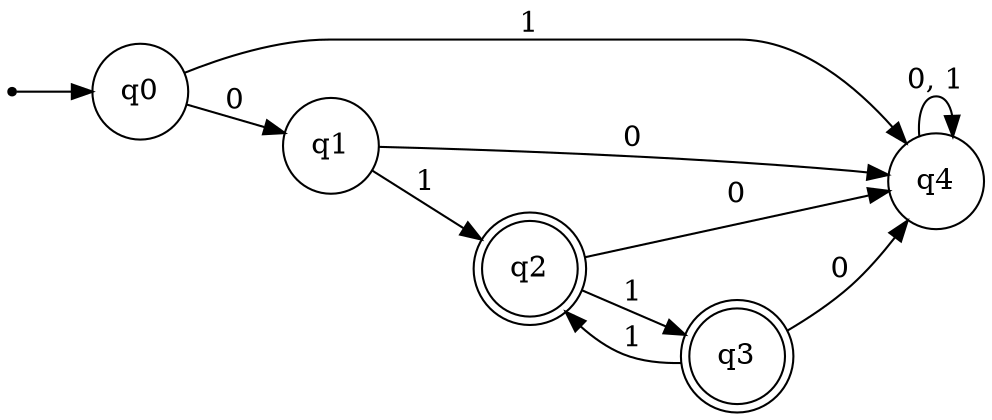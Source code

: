 digraph {
    rankdir = LR;
    node [shape = circle];
    inic [shape=point];

    // start state
    inic -> q0;

    // tracncitions
    q4 -> q4 [label="0, 1"];
    q0 -> q1 [label="0"];
    q0 -> q4 [label="1"];
    q1 -> q4 [label="0"];
    q1 -> q2 [label="1"];
    q2 -> q3 [label="1"];
    q3 -> q2 [label="1"];
    q2 -> q4 [label="0"];
    q3 -> q4 [label="0"];


    // final states
    q2 [shape = doublecircle];
    q3 [shape = doublecircle];
}
